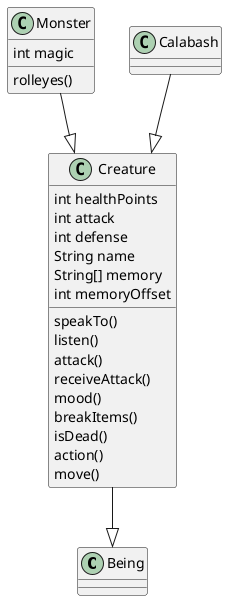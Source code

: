 @startuml

class Being

class Creature {

    int healthPoints
    int attack
    int defense
    String name
    String[] memory
    int memoryOffset

    speakTo()
    listen()
    attack()
    receiveAttack()
    mood()
    breakItems()
    isDead()
    action()
    move()
}

class Monster{
    int magic
    rolleyes()
}

Creature --|> Being


Calabash --|> Creature

Monster --|> Creature

@enduml